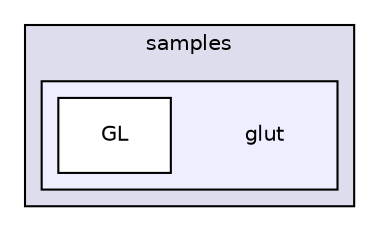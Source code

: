 digraph "assimp/assimp-3.1.1/samples/glut" {
  compound=true
  node [ fontsize="10", fontname="Helvetica"];
  edge [ labelfontsize="10", labelfontname="Helvetica"];
  subgraph clusterdir_fa4f8e3d4f5177145e1be8fdec42c1cb {
    graph [ bgcolor="#ddddee", pencolor="black", label="samples" fontname="Helvetica", fontsize="10", URL="dir_fa4f8e3d4f5177145e1be8fdec42c1cb.html"]
  subgraph clusterdir_92055d1aa636ccb6e5d9bc6b000b34e0 {
    graph [ bgcolor="#eeeeff", pencolor="black", label="" URL="dir_92055d1aa636ccb6e5d9bc6b000b34e0.html"];
    dir_92055d1aa636ccb6e5d9bc6b000b34e0 [shape=plaintext label="glut"];
    dir_15d4e0343231d0d56019266cbc26d57f [shape=box label="GL" color="black" fillcolor="white" style="filled" URL="dir_15d4e0343231d0d56019266cbc26d57f.html"];
  }
  }
}
